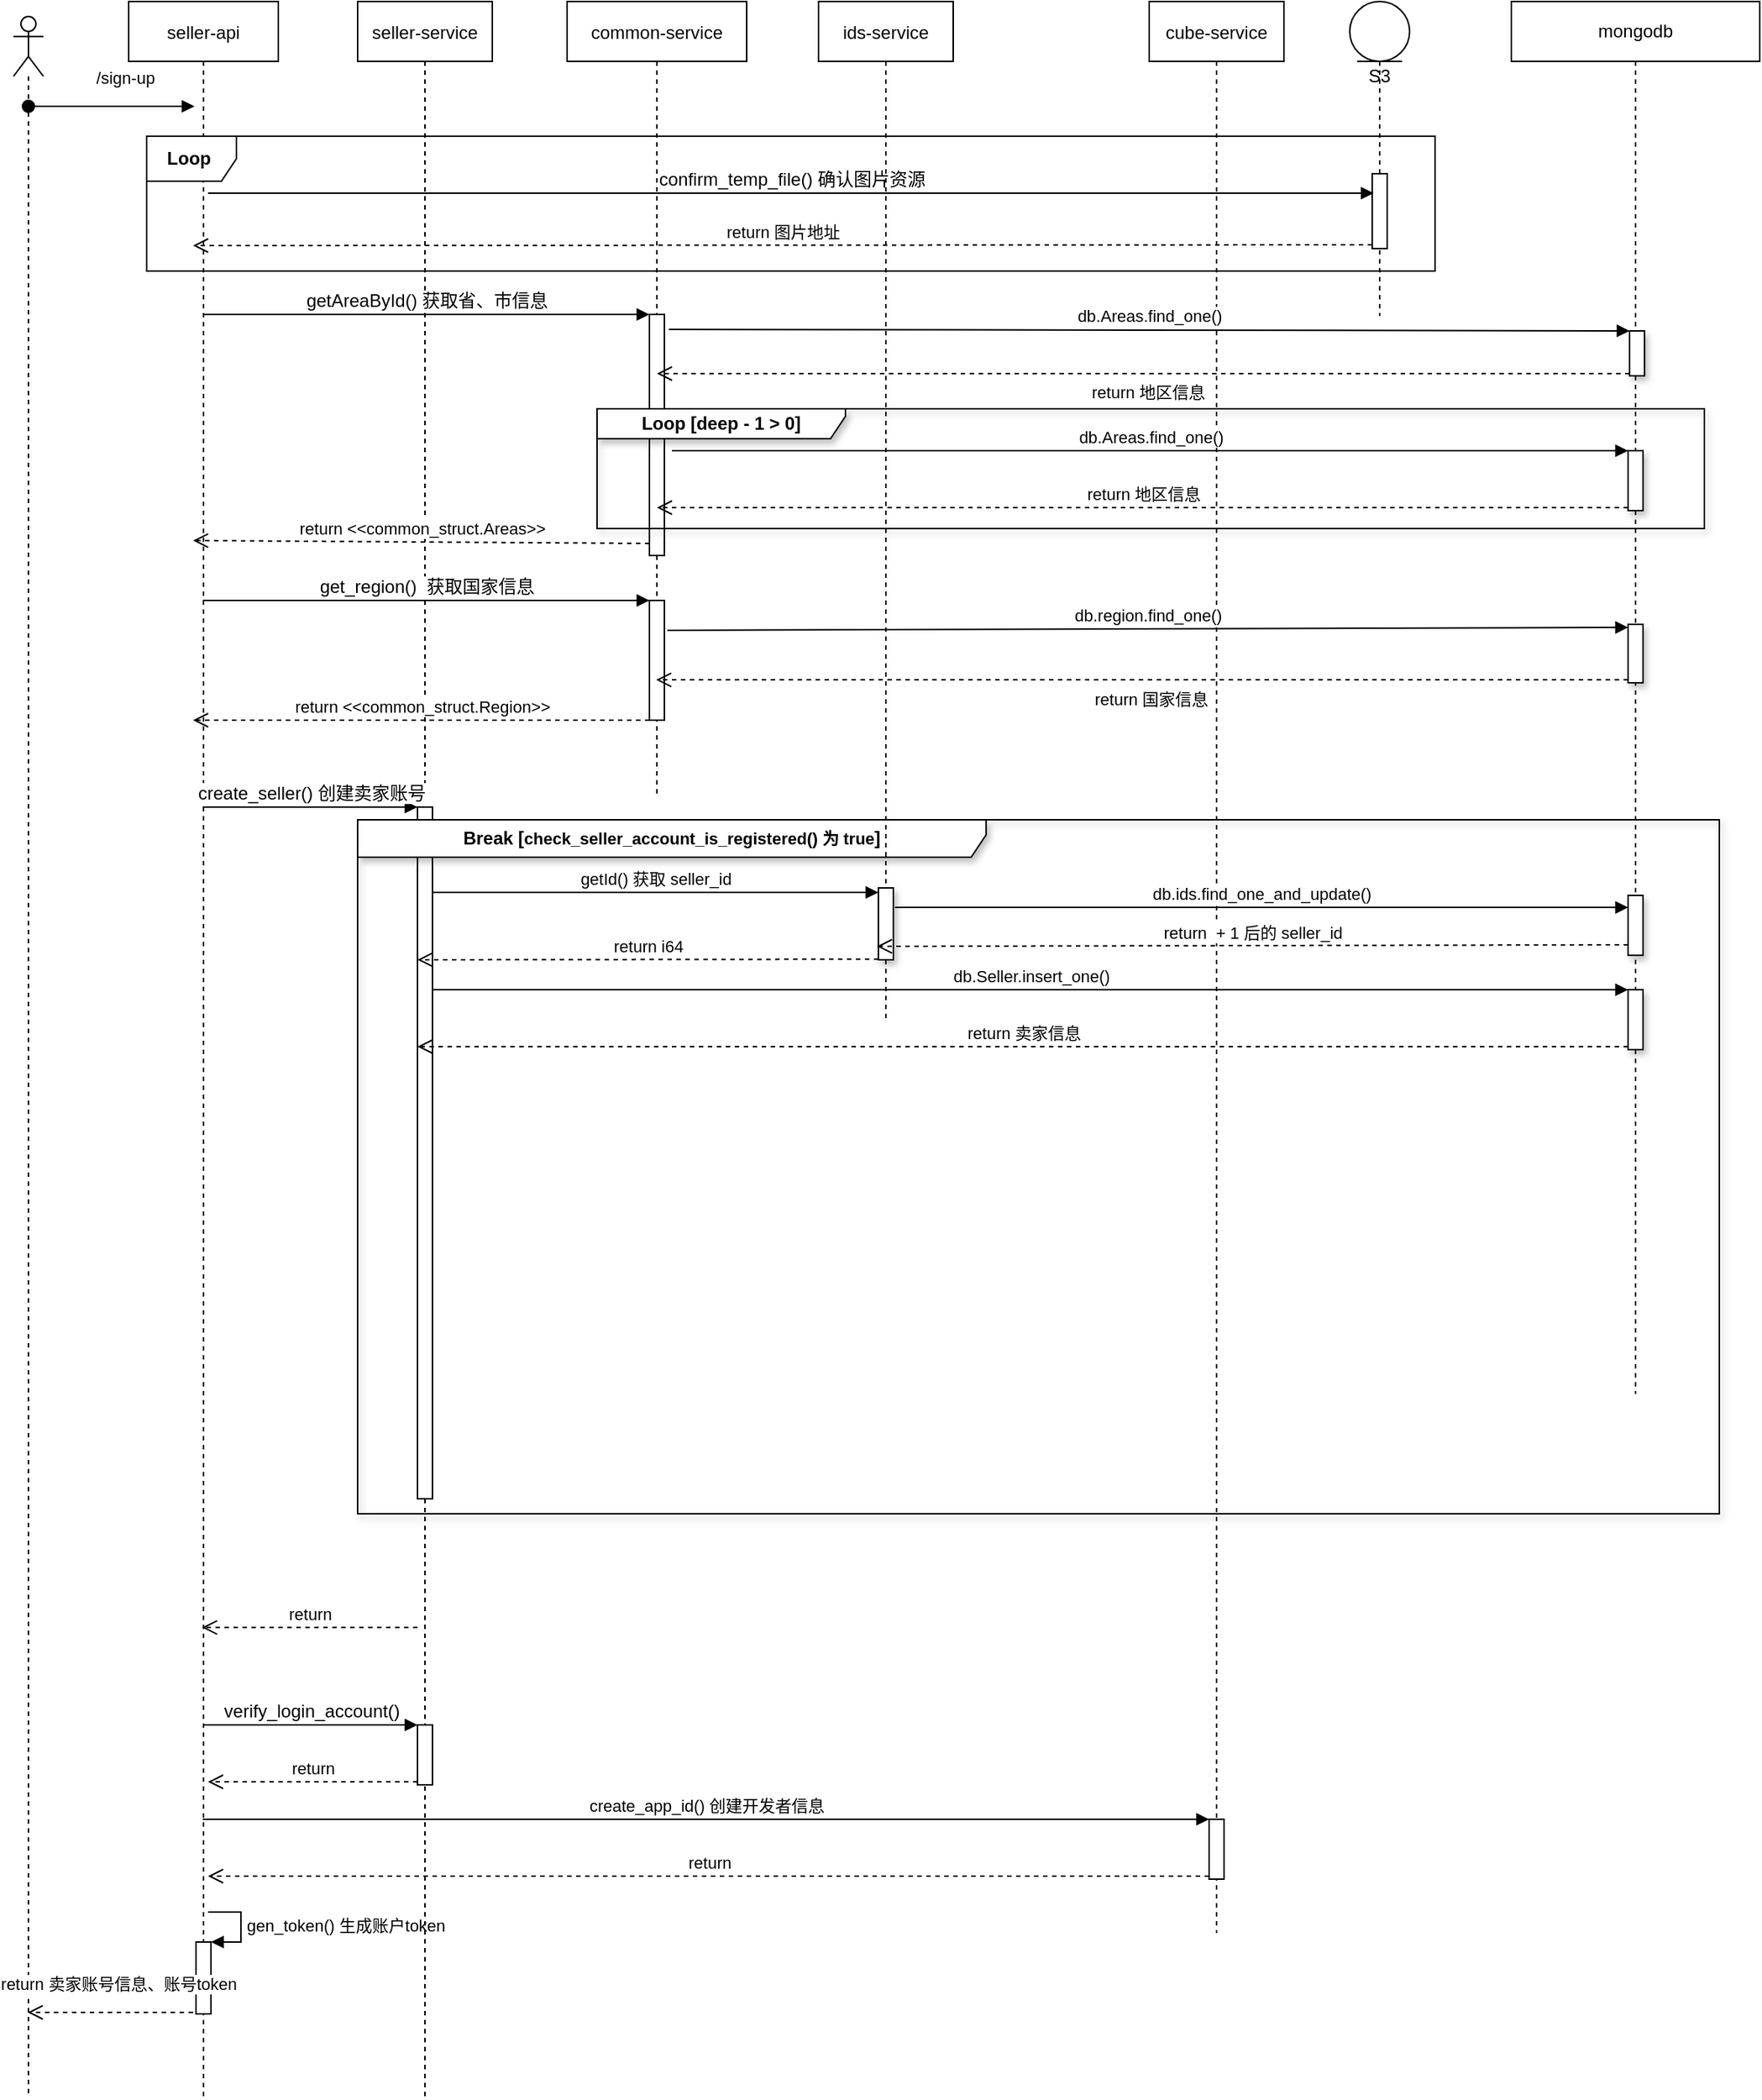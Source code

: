 <mxfile version="20.5.3" type="github">
  <diagram id="kgpKYQtTHZ0yAKxKKP6v" name="Page-1">
    <mxGraphModel dx="1422" dy="762" grid="1" gridSize="10" guides="1" tooltips="1" connect="1" arrows="1" fold="1" page="1" pageScale="1" pageWidth="1200" pageHeight="1920" math="0" shadow="0">
      <root>
        <mxCell id="0" />
        <mxCell id="1" parent="0" />
        <mxCell id="tQQ8MLweX-jRAEpyJud6-17" value="seller-api" style="shape=umlLifeline;perimeter=lifelinePerimeter;container=1;collapsible=0;recursiveResize=0;rounded=0;shadow=0;strokeWidth=1;" vertex="1" parent="1">
          <mxGeometry x="117" y="80" width="100" height="1400" as="geometry" />
        </mxCell>
        <mxCell id="tQQ8MLweX-jRAEpyJud6-19" value="/sign-up" style="verticalAlign=bottom;startArrow=oval;endArrow=block;startSize=8;shadow=0;strokeWidth=1;" edge="1" parent="tQQ8MLweX-jRAEpyJud6-17" source="tQQ8MLweX-jRAEpyJud6-33">
          <mxGeometry x="0.167" y="10" relative="1" as="geometry">
            <mxPoint x="-16" y="70" as="sourcePoint" />
            <mxPoint x="44" y="70" as="targetPoint" />
            <mxPoint as="offset" />
          </mxGeometry>
        </mxCell>
        <mxCell id="tQQ8MLweX-jRAEpyJud6-110" value="" style="html=1;points=[];perimeter=orthogonalPerimeter;" vertex="1" parent="tQQ8MLweX-jRAEpyJud6-17">
          <mxGeometry x="45" y="1296" width="10" height="48" as="geometry" />
        </mxCell>
        <mxCell id="tQQ8MLweX-jRAEpyJud6-111" value="gen_token() 生成账户token" style="edgeStyle=orthogonalEdgeStyle;html=1;align=left;spacingLeft=2;endArrow=block;rounded=0;entryX=1;entryY=0;" edge="1" target="tQQ8MLweX-jRAEpyJud6-110" parent="tQQ8MLweX-jRAEpyJud6-17">
          <mxGeometry relative="1" as="geometry">
            <mxPoint x="53" y="1276" as="sourcePoint" />
            <Array as="points">
              <mxPoint x="75" y="1276" />
            </Array>
          </mxGeometry>
        </mxCell>
        <mxCell id="tQQ8MLweX-jRAEpyJud6-39" value="Loop&amp;nbsp;" style="shape=umlFrame;whiteSpace=wrap;html=1;fontStyle=1" vertex="1" parent="1">
          <mxGeometry x="129" y="170" width="861" height="90" as="geometry" />
        </mxCell>
        <mxCell id="tQQ8MLweX-jRAEpyJud6-21" value="seller-service" style="shape=umlLifeline;perimeter=lifelinePerimeter;container=1;collapsible=0;recursiveResize=0;rounded=0;shadow=0;strokeWidth=1;" vertex="1" parent="1">
          <mxGeometry x="270" y="80" width="90" height="1400" as="geometry" />
        </mxCell>
        <mxCell id="tQQ8MLweX-jRAEpyJud6-33" value="" style="shape=umlLifeline;participant=umlActor;perimeter=lifelinePerimeter;whiteSpace=wrap;html=1;container=1;collapsible=0;recursiveResize=0;verticalAlign=top;spacingTop=36;outlineConnect=0;" vertex="1" parent="1">
          <mxGeometry x="40" y="90" width="20" height="1390" as="geometry" />
        </mxCell>
        <mxCell id="tQQ8MLweX-jRAEpyJud6-47" value="S3" style="shape=umlLifeline;participant=umlEntity;perimeter=lifelinePerimeter;whiteSpace=wrap;html=1;container=1;collapsible=0;recursiveResize=0;verticalAlign=top;spacingTop=36;outlineConnect=0;" vertex="1" parent="1">
          <mxGeometry x="933" y="80" width="40" height="210" as="geometry" />
        </mxCell>
        <mxCell id="tQQ8MLweX-jRAEpyJud6-113" value="" style="html=1;points=[];perimeter=orthogonalPerimeter;" vertex="1" parent="tQQ8MLweX-jRAEpyJud6-47">
          <mxGeometry x="15" y="115" width="10" height="50" as="geometry" />
        </mxCell>
        <mxCell id="tQQ8MLweX-jRAEpyJud6-114" value="&lt;span style=&quot;font-size: 12px;&quot;&gt;confirm_temp_file() 确认图片资源&lt;/span&gt;" style="html=1;verticalAlign=bottom;endArrow=block;entryX=0.1;entryY=0.34;rounded=0;entryDx=0;entryDy=0;entryPerimeter=0;" edge="1" parent="tQQ8MLweX-jRAEpyJud6-47">
          <mxGeometry relative="1" as="geometry">
            <mxPoint x="-763" y="128" as="sourcePoint" />
            <mxPoint x="16" y="128" as="targetPoint" />
          </mxGeometry>
        </mxCell>
        <mxCell id="tQQ8MLweX-jRAEpyJud6-57" value="common-service" style="shape=umlLifeline;perimeter=lifelinePerimeter;container=1;collapsible=0;recursiveResize=0;rounded=0;shadow=0;strokeWidth=1;" vertex="1" parent="1">
          <mxGeometry x="410" y="80" width="120" height="530" as="geometry" />
        </mxCell>
        <mxCell id="tQQ8MLweX-jRAEpyJud6-72" value="" style="html=1;points=[];perimeter=orthogonalPerimeter;" vertex="1" parent="tQQ8MLweX-jRAEpyJud6-57">
          <mxGeometry x="55" y="209" width="10" height="161" as="geometry" />
        </mxCell>
        <mxCell id="tQQ8MLweX-jRAEpyJud6-91" value="" style="html=1;points=[];perimeter=orthogonalPerimeter;" vertex="1" parent="tQQ8MLweX-jRAEpyJud6-57">
          <mxGeometry x="55" y="400" width="10" height="80" as="geometry" />
        </mxCell>
        <mxCell id="tQQ8MLweX-jRAEpyJud6-73" value="&lt;span style=&quot;font-size: 12px;&quot;&gt;getAreaById() 获取省、市信息&lt;/span&gt;" style="html=1;verticalAlign=bottom;endArrow=block;entryX=0;entryY=0;rounded=0;" edge="1" target="tQQ8MLweX-jRAEpyJud6-72" parent="1">
          <mxGeometry relative="1" as="geometry">
            <mxPoint x="166.5" y="289" as="sourcePoint" />
          </mxGeometry>
        </mxCell>
        <mxCell id="tQQ8MLweX-jRAEpyJud6-74" value="return &amp;lt;&amp;lt;common_struct.Areas&amp;gt;&amp;gt;" style="html=1;verticalAlign=bottom;endArrow=open;dashed=1;endSize=8;exitX=0;exitY=0.95;rounded=0;" edge="1" source="tQQ8MLweX-jRAEpyJud6-72" parent="1">
          <mxGeometry relative="1" as="geometry">
            <mxPoint x="160" y="440" as="targetPoint" />
          </mxGeometry>
        </mxCell>
        <mxCell id="tQQ8MLweX-jRAEpyJud6-92" value="&lt;span style=&quot;font-size: 12px;&quot;&gt;get_region()&amp;nbsp; 获取国家信息&lt;/span&gt;" style="html=1;verticalAlign=bottom;endArrow=block;entryX=0;entryY=0;rounded=0;" edge="1" parent="1" target="tQQ8MLweX-jRAEpyJud6-91">
          <mxGeometry relative="1" as="geometry">
            <mxPoint x="166.5" y="480" as="sourcePoint" />
          </mxGeometry>
        </mxCell>
        <mxCell id="tQQ8MLweX-jRAEpyJud6-93" value="return &amp;lt;&amp;lt;common_struct.Region&amp;gt;&amp;gt;" style="html=1;verticalAlign=bottom;endArrow=open;dashed=1;endSize=8;exitX=0;exitY=0.95;rounded=0;" edge="1" parent="1">
          <mxGeometry relative="1" as="geometry">
            <mxPoint x="160" y="560" as="targetPoint" />
            <mxPoint x="465" y="560" as="sourcePoint" />
          </mxGeometry>
        </mxCell>
        <mxCell id="tQQ8MLweX-jRAEpyJud6-95" value="" style="html=1;points=[];perimeter=orthogonalPerimeter;" vertex="1" parent="1">
          <mxGeometry x="310" y="618" width="10" height="462" as="geometry" />
        </mxCell>
        <mxCell id="tQQ8MLweX-jRAEpyJud6-96" value="&lt;span style=&quot;font-size: 12px;&quot;&gt;create_seller() 创建卖家账号&lt;/span&gt;" style="html=1;verticalAlign=bottom;endArrow=block;entryX=0;entryY=0;rounded=0;" edge="1" parent="1" target="tQQ8MLweX-jRAEpyJud6-95">
          <mxGeometry relative="1" as="geometry">
            <mxPoint x="166.5" y="618" as="sourcePoint" />
          </mxGeometry>
        </mxCell>
        <mxCell id="tQQ8MLweX-jRAEpyJud6-97" value="return" style="html=1;verticalAlign=bottom;endArrow=open;dashed=1;endSize=8;exitX=0;exitY=0.95;rounded=0;entryX=0.49;entryY=0.648;entryDx=0;entryDy=0;entryPerimeter=0;" edge="1" parent="1">
          <mxGeometry relative="1" as="geometry">
            <mxPoint x="166" y="1165.92" as="targetPoint" />
            <mxPoint x="310" y="1165.85" as="sourcePoint" />
          </mxGeometry>
        </mxCell>
        <mxCell id="tQQ8MLweX-jRAEpyJud6-99" value="" style="html=1;points=[];perimeter=orthogonalPerimeter;" vertex="1" parent="1">
          <mxGeometry x="310" y="1231" width="10" height="40" as="geometry" />
        </mxCell>
        <mxCell id="tQQ8MLweX-jRAEpyJud6-100" value="&lt;span style=&quot;font-size: 12px;&quot;&gt;verify_login_account()&lt;/span&gt;" style="html=1;verticalAlign=bottom;endArrow=block;entryX=0;entryY=0;rounded=0;" edge="1" parent="1" target="tQQ8MLweX-jRAEpyJud6-99">
          <mxGeometry relative="1" as="geometry">
            <mxPoint x="166.5" y="1231" as="sourcePoint" />
          </mxGeometry>
        </mxCell>
        <mxCell id="tQQ8MLweX-jRAEpyJud6-101" value="return" style="html=1;verticalAlign=bottom;endArrow=open;dashed=1;endSize=8;exitX=0;exitY=0.95;rounded=0;" edge="1" parent="1" source="tQQ8MLweX-jRAEpyJud6-99">
          <mxGeometry relative="1" as="geometry">
            <mxPoint x="170" y="1269" as="targetPoint" />
          </mxGeometry>
        </mxCell>
        <mxCell id="tQQ8MLweX-jRAEpyJud6-104" value="cube-service" style="shape=umlLifeline;perimeter=lifelinePerimeter;container=1;collapsible=0;recursiveResize=0;rounded=0;shadow=0;strokeWidth=1;" vertex="1" parent="1">
          <mxGeometry x="799" y="80" width="90" height="1290" as="geometry" />
        </mxCell>
        <mxCell id="tQQ8MLweX-jRAEpyJud6-107" value="" style="html=1;points=[];perimeter=orthogonalPerimeter;" vertex="1" parent="tQQ8MLweX-jRAEpyJud6-104">
          <mxGeometry x="40" y="1214" width="10" height="40" as="geometry" />
        </mxCell>
        <mxCell id="tQQ8MLweX-jRAEpyJud6-108" value="create_app_id() 创建开发者信息" style="html=1;verticalAlign=bottom;endArrow=block;entryX=0;entryY=0;rounded=0;" edge="1" parent="1" target="tQQ8MLweX-jRAEpyJud6-107">
          <mxGeometry relative="1" as="geometry">
            <mxPoint x="166.5" y="1294" as="sourcePoint" />
          </mxGeometry>
        </mxCell>
        <mxCell id="tQQ8MLweX-jRAEpyJud6-109" value="return" style="html=1;verticalAlign=bottom;endArrow=open;dashed=1;endSize=8;exitX=0;exitY=0.95;rounded=0;" edge="1" parent="1" source="tQQ8MLweX-jRAEpyJud6-107">
          <mxGeometry relative="1" as="geometry">
            <mxPoint x="170" y="1332" as="targetPoint" />
          </mxGeometry>
        </mxCell>
        <mxCell id="tQQ8MLweX-jRAEpyJud6-112" value="return 卖家账号信息、账号token" style="html=1;verticalAlign=bottom;endArrow=open;dashed=1;endSize=8;rounded=0;" edge="1" parent="1">
          <mxGeometry x="-0.095" y="-10" relative="1" as="geometry">
            <mxPoint x="160" y="1423" as="sourcePoint" />
            <mxPoint x="49.5" y="1423" as="targetPoint" />
            <mxPoint as="offset" />
          </mxGeometry>
        </mxCell>
        <mxCell id="tQQ8MLweX-jRAEpyJud6-115" value="return 图片地址" style="html=1;verticalAlign=bottom;endArrow=open;dashed=1;endSize=8;exitX=0;exitY=0.95;rounded=0;" edge="1" source="tQQ8MLweX-jRAEpyJud6-113" parent="1">
          <mxGeometry relative="1" as="geometry">
            <mxPoint x="160" y="243" as="targetPoint" />
          </mxGeometry>
        </mxCell>
        <mxCell id="tQQ8MLweX-jRAEpyJud6-117" value="mongodb" style="shape=umlLifeline;perimeter=lifelinePerimeter;whiteSpace=wrap;html=1;container=1;collapsible=0;recursiveResize=0;outlineConnect=0;rounded=0;glass=0;sketch=0;" vertex="1" parent="1">
          <mxGeometry x="1041" y="80" width="166" height="930" as="geometry" />
        </mxCell>
        <mxCell id="tQQ8MLweX-jRAEpyJud6-119" value="" style="html=1;points=[];perimeter=orthogonalPerimeter;rounded=0;shadow=1;glass=0;sketch=0;" vertex="1" parent="tQQ8MLweX-jRAEpyJud6-117">
          <mxGeometry x="79" y="220" width="10" height="30" as="geometry" />
        </mxCell>
        <mxCell id="tQQ8MLweX-jRAEpyJud6-143" value="" style="html=1;points=[];perimeter=orthogonalPerimeter;rounded=0;shadow=1;glass=0;sketch=0;" vertex="1" parent="tQQ8MLweX-jRAEpyJud6-117">
          <mxGeometry x="78" y="300" width="10" height="40" as="geometry" />
        </mxCell>
        <mxCell id="tQQ8MLweX-jRAEpyJud6-146" value="" style="html=1;points=[];perimeter=orthogonalPerimeter;rounded=0;shadow=1;glass=0;sketch=0;" vertex="1" parent="tQQ8MLweX-jRAEpyJud6-117">
          <mxGeometry x="78" y="416" width="10" height="39" as="geometry" />
        </mxCell>
        <mxCell id="tQQ8MLweX-jRAEpyJud6-154" value="" style="html=1;points=[];perimeter=orthogonalPerimeter;rounded=0;shadow=1;glass=0;sketch=0;" vertex="1" parent="tQQ8MLweX-jRAEpyJud6-117">
          <mxGeometry x="78" y="597" width="10" height="40" as="geometry" />
        </mxCell>
        <mxCell id="tQQ8MLweX-jRAEpyJud6-122" value="&lt;b&gt;Loop [deep - 1 &amp;gt; 0]&lt;/b&gt;" style="shape=umlFrame;whiteSpace=wrap;html=1;rounded=0;shadow=1;glass=0;sketch=0;width=166;height=20;" vertex="1" parent="1">
          <mxGeometry x="430" y="352" width="740" height="80" as="geometry" />
        </mxCell>
        <mxCell id="tQQ8MLweX-jRAEpyJud6-120" value="db.Areas.find_one()" style="html=1;verticalAlign=bottom;endArrow=block;entryX=0;entryY=0;rounded=0;exitX=1.3;exitY=0.062;exitDx=0;exitDy=0;exitPerimeter=0;" edge="1" target="tQQ8MLweX-jRAEpyJud6-119" parent="1" source="tQQ8MLweX-jRAEpyJud6-72">
          <mxGeometry relative="1" as="geometry">
            <mxPoint x="772" y="300" as="sourcePoint" />
          </mxGeometry>
        </mxCell>
        <mxCell id="tQQ8MLweX-jRAEpyJud6-121" value="return 地区信息" style="html=1;verticalAlign=bottom;endArrow=open;dashed=1;endSize=8;exitX=0;exitY=0.95;rounded=0;" edge="1" source="tQQ8MLweX-jRAEpyJud6-119" parent="1" target="tQQ8MLweX-jRAEpyJud6-57">
          <mxGeometry x="-0.009" y="21" relative="1" as="geometry">
            <mxPoint x="772" y="376" as="targetPoint" />
            <mxPoint as="offset" />
          </mxGeometry>
        </mxCell>
        <mxCell id="tQQ8MLweX-jRAEpyJud6-133" value="&lt;b&gt;Break [&lt;span style=&quot;font-size: 11px; text-align: left; background-color: rgb(255, 255, 255);&quot;&gt;check_seller_account_is_registered() 为 true&lt;/span&gt;]&lt;/b&gt;" style="shape=umlFrame;whiteSpace=wrap;html=1;rounded=0;shadow=1;glass=0;sketch=0;width=420;height=25;" vertex="1" parent="1">
          <mxGeometry x="270" y="626.5" width="910" height="463.5" as="geometry" />
        </mxCell>
        <mxCell id="tQQ8MLweX-jRAEpyJud6-134" value="ids-service" style="shape=umlLifeline;perimeter=lifelinePerimeter;container=1;collapsible=0;recursiveResize=0;rounded=0;shadow=0;strokeWidth=1;" vertex="1" parent="1">
          <mxGeometry x="578" y="80" width="90" height="680" as="geometry" />
        </mxCell>
        <mxCell id="tQQ8MLweX-jRAEpyJud6-151" value="" style="html=1;points=[];perimeter=orthogonalPerimeter;rounded=0;shadow=1;glass=0;sketch=0;" vertex="1" parent="tQQ8MLweX-jRAEpyJud6-134">
          <mxGeometry x="40" y="592" width="10" height="48" as="geometry" />
        </mxCell>
        <mxCell id="tQQ8MLweX-jRAEpyJud6-144" value="db.Areas.find_one()" style="html=1;verticalAlign=bottom;endArrow=block;entryX=0;entryY=0;rounded=0;" edge="1" target="tQQ8MLweX-jRAEpyJud6-143" parent="1">
          <mxGeometry relative="1" as="geometry">
            <mxPoint x="480" y="380" as="sourcePoint" />
          </mxGeometry>
        </mxCell>
        <mxCell id="tQQ8MLweX-jRAEpyJud6-145" value="return 地区信息" style="html=1;verticalAlign=bottom;endArrow=open;dashed=1;endSize=8;exitX=0;exitY=0.95;rounded=0;" edge="1" source="tQQ8MLweX-jRAEpyJud6-143" parent="1">
          <mxGeometry relative="1" as="geometry">
            <mxPoint x="470" y="418" as="targetPoint" />
          </mxGeometry>
        </mxCell>
        <mxCell id="tQQ8MLweX-jRAEpyJud6-147" value="db.region.find_one()" style="html=1;verticalAlign=bottom;endArrow=block;entryX=0;entryY=0;rounded=0;exitX=1.2;exitY=0.25;exitDx=0;exitDy=0;exitPerimeter=0;" edge="1" parent="1" source="tQQ8MLweX-jRAEpyJud6-91">
          <mxGeometry relative="1" as="geometry">
            <mxPoint x="480" y="500" as="sourcePoint" />
            <mxPoint x="1119" y="498" as="targetPoint" />
          </mxGeometry>
        </mxCell>
        <mxCell id="tQQ8MLweX-jRAEpyJud6-148" value="return 国家信息" style="html=1;verticalAlign=bottom;endArrow=open;dashed=1;endSize=8;exitX=0;exitY=0.95;rounded=0;" edge="1" source="tQQ8MLweX-jRAEpyJud6-146" parent="1">
          <mxGeometry x="-0.018" y="22" relative="1" as="geometry">
            <mxPoint x="469.5" y="533.05" as="targetPoint" />
            <mxPoint as="offset" />
          </mxGeometry>
        </mxCell>
        <mxCell id="tQQ8MLweX-jRAEpyJud6-152" value="getId() 获取 seller_id" style="html=1;verticalAlign=bottom;endArrow=block;entryX=0;entryY=0;rounded=0;exitX=0.075;exitY=0.372;exitDx=0;exitDy=0;exitPerimeter=0;" edge="1" parent="1">
          <mxGeometry relative="1" as="geometry">
            <mxPoint x="320.25" y="675.002" as="sourcePoint" />
            <mxPoint x="618" y="675" as="targetPoint" />
          </mxGeometry>
        </mxCell>
        <mxCell id="tQQ8MLweX-jRAEpyJud6-153" value="return i64" style="html=1;verticalAlign=bottom;endArrow=open;dashed=1;endSize=8;exitX=0;exitY=0.95;rounded=0;" edge="1" parent="1">
          <mxGeometry relative="1" as="geometry">
            <mxPoint x="310" y="720" as="targetPoint" />
            <mxPoint x="618" y="719.6" as="sourcePoint" />
          </mxGeometry>
        </mxCell>
        <mxCell id="tQQ8MLweX-jRAEpyJud6-155" value="db.ids.find_one_and_update()" style="html=1;verticalAlign=bottom;endArrow=block;rounded=0;exitX=1.1;exitY=0.271;exitDx=0;exitDy=0;exitPerimeter=0;" edge="1" target="tQQ8MLweX-jRAEpyJud6-154" parent="1" source="tQQ8MLweX-jRAEpyJud6-151">
          <mxGeometry relative="1" as="geometry">
            <mxPoint x="1049" y="637" as="sourcePoint" />
          </mxGeometry>
        </mxCell>
        <mxCell id="tQQ8MLweX-jRAEpyJud6-156" value="return&amp;nbsp;&amp;nbsp;+ 1 后的 seller_id" style="html=1;verticalAlign=bottom;endArrow=open;dashed=1;endSize=8;exitX=0;exitY=0.95;rounded=0;entryX=-0.1;entryY=0.813;entryDx=0;entryDy=0;entryPerimeter=0;" edge="1" parent="1" target="tQQ8MLweX-jRAEpyJud6-151">
          <mxGeometry relative="1" as="geometry">
            <mxPoint x="628" y="712.024" as="targetPoint" />
            <mxPoint x="1119" y="710" as="sourcePoint" />
          </mxGeometry>
        </mxCell>
        <mxCell id="tQQ8MLweX-jRAEpyJud6-157" value="" style="html=1;points=[];perimeter=orthogonalPerimeter;rounded=0;shadow=1;glass=0;sketch=0;" vertex="1" parent="1">
          <mxGeometry x="1119" y="740" width="10" height="40" as="geometry" />
        </mxCell>
        <mxCell id="tQQ8MLweX-jRAEpyJud6-158" value="db.Seller.insert_one()" style="html=1;verticalAlign=bottom;endArrow=block;entryX=0;entryY=0;rounded=0;exitX=0.055;exitY=0.245;exitDx=0;exitDy=0;exitPerimeter=0;" edge="1" target="tQQ8MLweX-jRAEpyJud6-157" parent="1" source="tQQ8MLweX-jRAEpyJud6-133">
          <mxGeometry relative="1" as="geometry">
            <mxPoint x="1049" y="740" as="sourcePoint" />
          </mxGeometry>
        </mxCell>
        <mxCell id="tQQ8MLweX-jRAEpyJud6-159" value="return 卖家信息" style="html=1;verticalAlign=bottom;endArrow=open;dashed=1;endSize=8;exitX=0;exitY=0.95;rounded=0;" edge="1" source="tQQ8MLweX-jRAEpyJud6-157" parent="1">
          <mxGeometry relative="1" as="geometry">
            <mxPoint x="310" y="778" as="targetPoint" />
          </mxGeometry>
        </mxCell>
      </root>
    </mxGraphModel>
  </diagram>
</mxfile>
